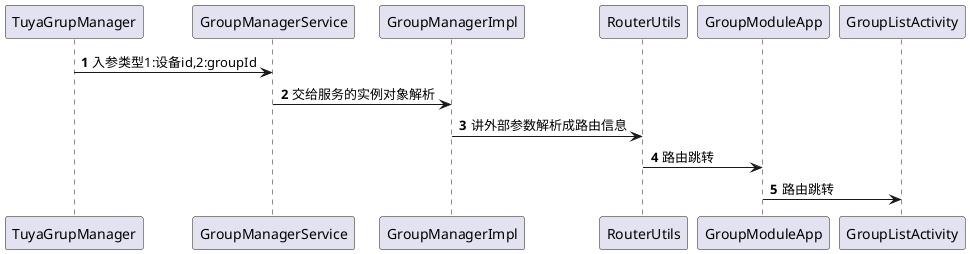 @startuml
'https://plantuml.com/sequence-diagram

autonumber
participant TuyaGrupManager order 10
participant GroupManagerService order 20
participant GroupManagerImpl order 21
participant RouterUtils order 30
participant GroupModuleApp order 40
participant GroupListActivity order 50
TuyaGrupManager -> GroupManagerService : 入参类型1:设备id,2:groupId
GroupManagerService -> GroupManagerImpl : 交给服务的实例对象解析
GroupManagerImpl -> RouterUtils : 讲外部参数解析成路由信息
RouterUtils -> GroupModuleApp : 路由跳转
GroupModuleApp -> GroupListActivity  : 路由跳转
@enduml